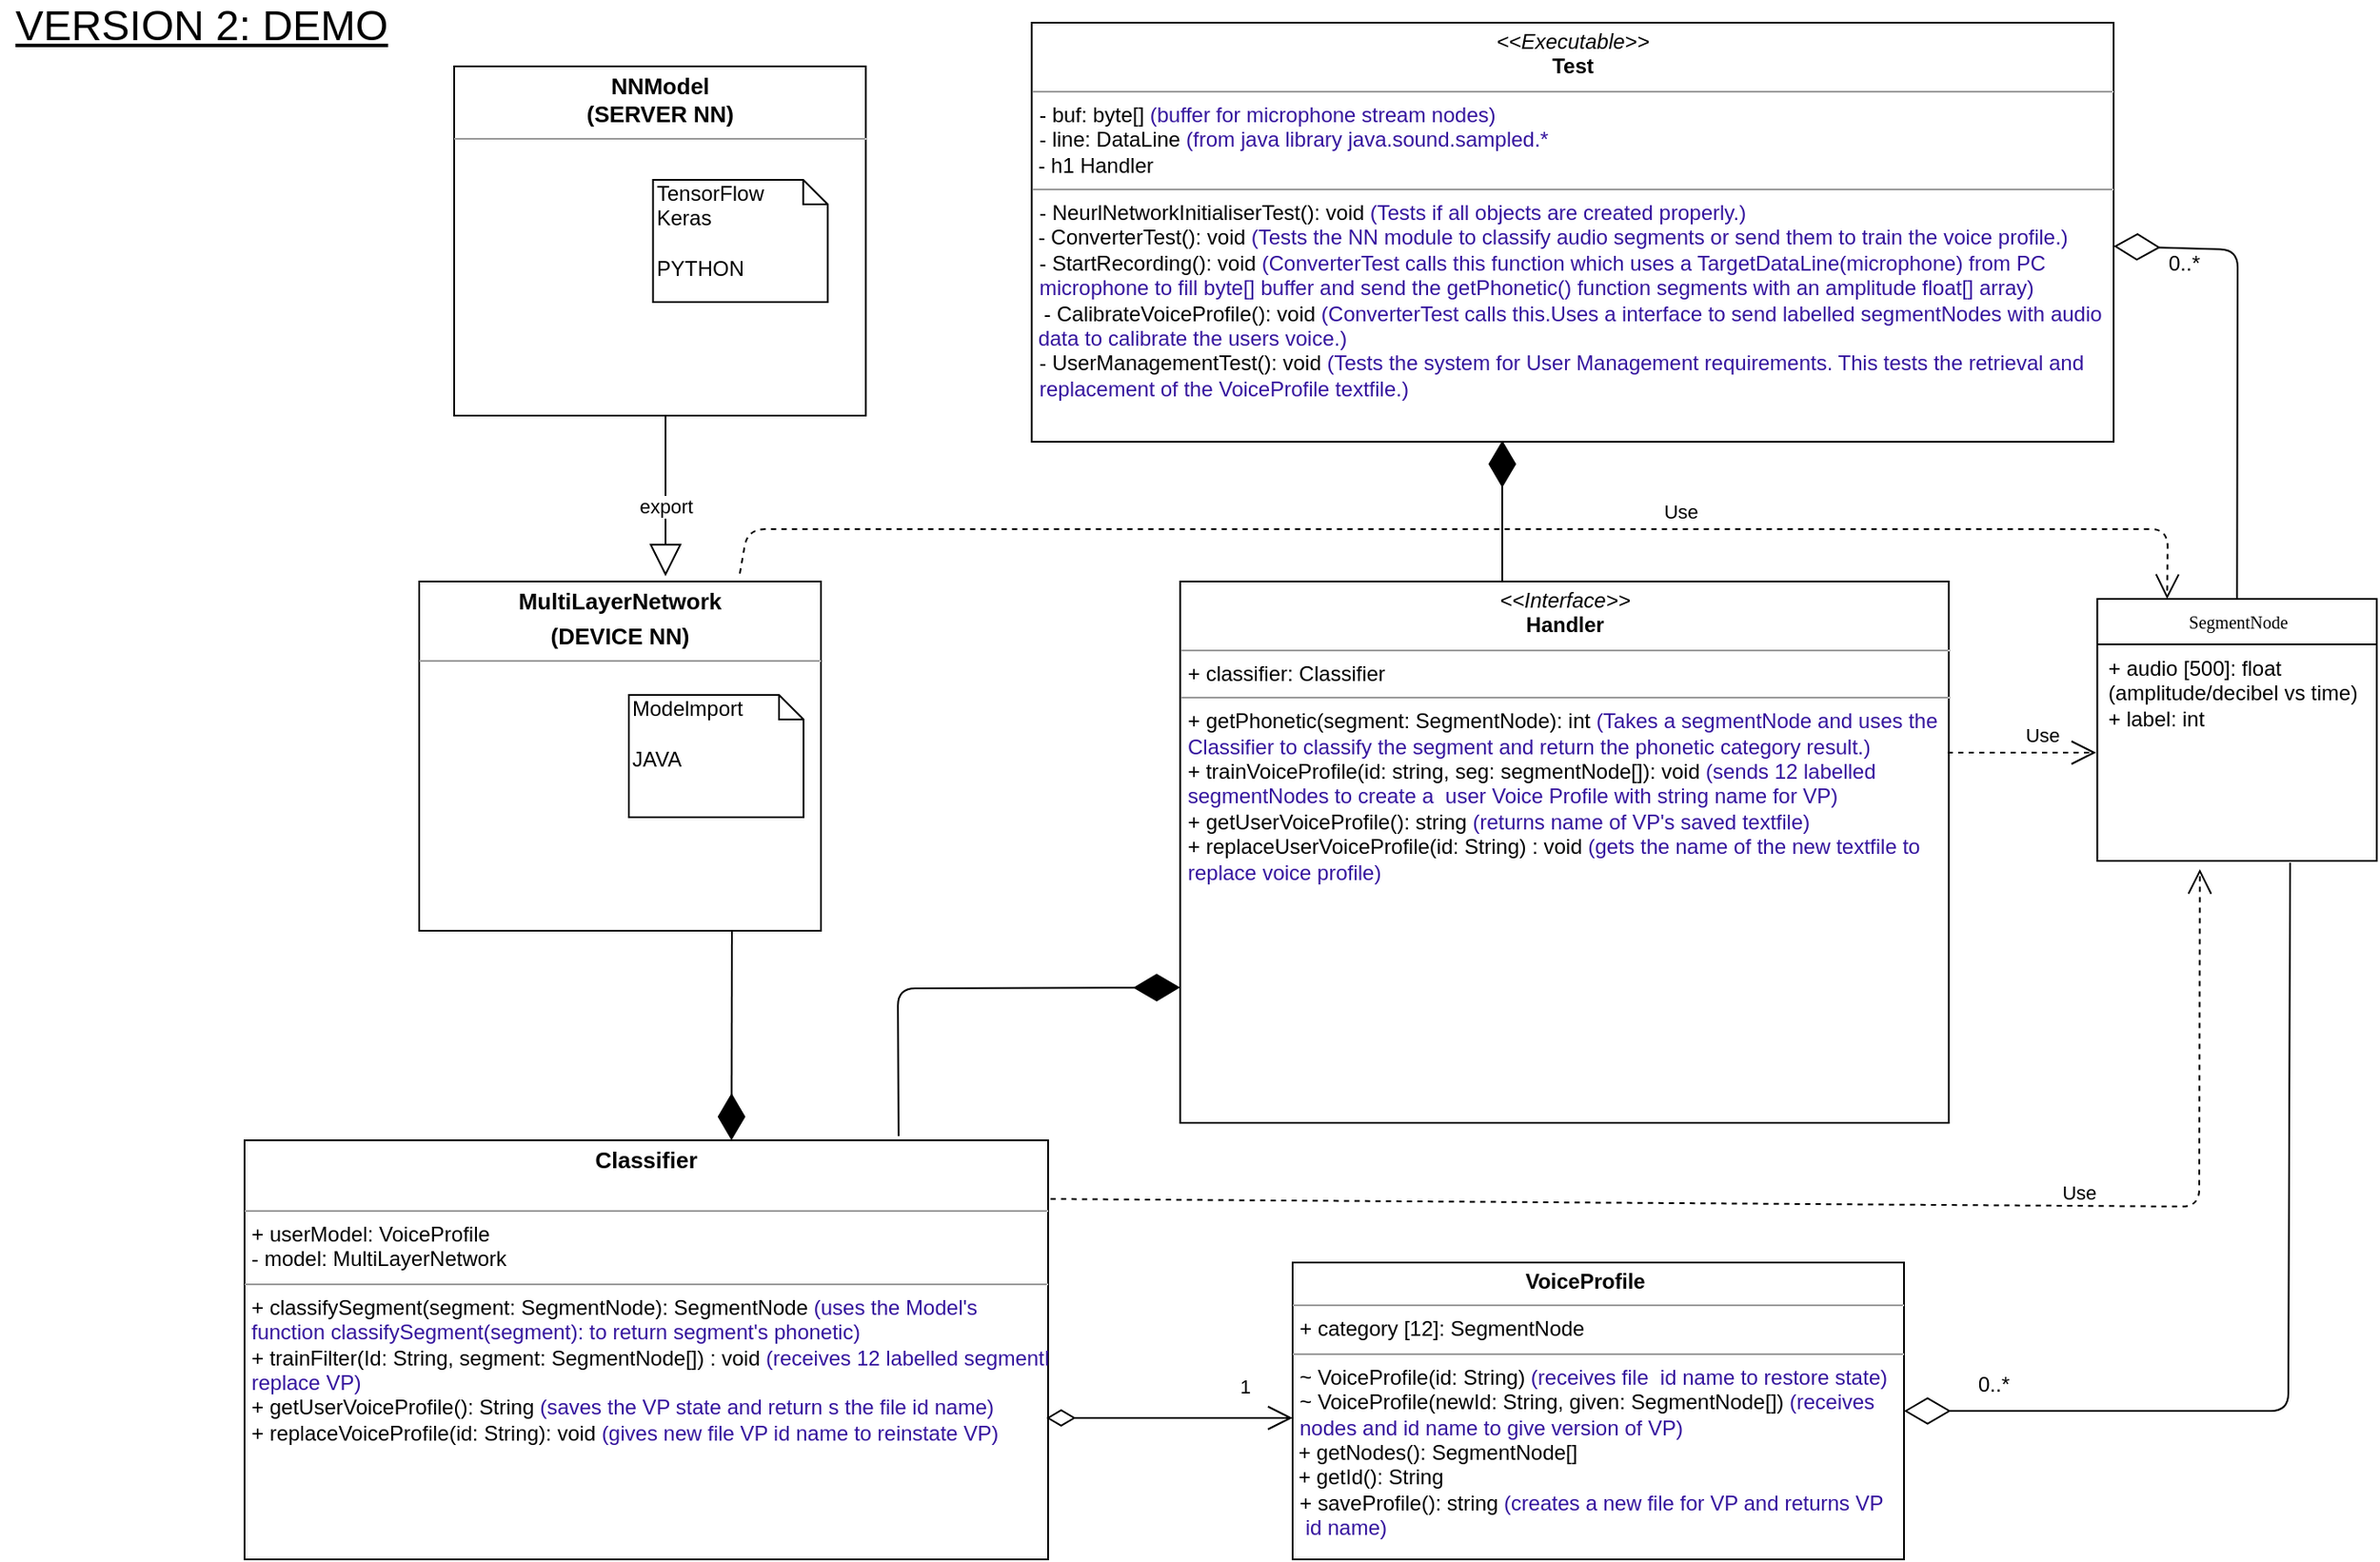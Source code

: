 <mxfile version="13.0.6" type="device"><diagram name="Page-1" id="c4acf3e9-155e-7222-9cf6-157b1a14988f"><mxGraphModel dx="371" dy="1716" grid="1" gridSize="10" guides="1" tooltips="1" connect="1" arrows="1" fold="1" page="1" pageScale="1" pageWidth="850" pageHeight="1100" background="#ffffff" math="0" shadow="0"><root><mxCell id="0"/><mxCell id="1" parent="0"/><mxCell id="5d2195bd80daf111-15" value="&lt;p style=&quot;margin: 4px 0px 0px ; text-align: center&quot;&gt;&lt;i&gt;&amp;lt;&amp;lt;Executable&amp;gt;&amp;gt;&lt;/i&gt;&lt;br&gt;&lt;b&gt;Test&lt;/b&gt;&lt;/p&gt;&lt;hr size=&quot;1&quot;&gt;&lt;p style=&quot;margin: 0px 0px 0px 4px&quot;&gt;- buf: byte[]&amp;nbsp;&lt;font color=&quot;#35159e&quot;&gt;(buffer for microphone stream nodes)&lt;/font&gt;&lt;/p&gt;&lt;p style=&quot;margin: 0px 0px 0px 4px&quot;&gt;- line: DataLine &lt;font color=&quot;#35159e&quot;&gt;(from java library java.sound.sampled.*&lt;/font&gt;&lt;/p&gt;&amp;nbsp;- h1 Handler&lt;br&gt;&lt;hr size=&quot;1&quot;&gt;&lt;p style=&quot;margin: 0px 0px 0px 4px&quot;&gt;&lt;/p&gt;&lt;p style=&quot;margin: 0px 0px 0px 4px&quot;&gt;- NeurlNetworkInitialiserTest(): void&amp;nbsp;&lt;font color=&quot;#35159e&quot;&gt;&lt;span&gt;(Tests if all objects are created properly&lt;/span&gt;.&lt;span&gt;)&lt;/span&gt;&lt;span&gt;&amp;nbsp;&lt;/span&gt;&lt;/font&gt;&lt;/p&gt;&amp;nbsp;- ConverterTest(): void&amp;nbsp;&lt;font color=&quot;#35159e&quot;&gt;(Tests the NN module to classify audio segments or send them to train the voice profile.)&lt;/font&gt;&lt;p style=&quot;margin: 0px 0px 0px 4px&quot;&gt;&lt;span style=&quot;font-family: monospace ; font-size: 0px&quot;&gt;%3CmxGraphModel%3E%3Croot%3E%3CmxCell%20id%3D%220%22%2F%3E%3CmxCell%20id%3D%221%22%20parent%3D%220%22%2F%3E%3CmxCell%20id%3D%222%22%20value%3D%221%22%20style%3D%22endArrow%3Dopen%3Bhtml%3D1%3BendSize%3D12%3BstartArrow%3DdiamondThin%3BstartSize%3D14%3BstartFill%3D0%3BedgeStyle%3DorthogonalEdgeStyle%3Balign%3Dleft%3BverticalAlign%3Dbottom%3B%22%20edge%3D%221%22%20parent%3D%221%22%3E%3CmxGeometry%20x%3D%22-0.692%22%20y%3D%22-10%22%20relative%3D%221%22%20as%3D%22geometry%22%3E%3CmxPoint%20x%3D%22630%22%20y%3D%22550%22%20as%3D%22sourcePoint%22%2F%3E%3CmxPoint%20x%3D%22578%22%20y%3D%22440%22%20as%3D%22targetPoint%22%2F%3E%3CArray%20as%3D%22points%22%3E%3CmxPoint%20x%3D%22578%22%20y%3D%22550%22%2F%3E%3C%2FArray%3E%3CmxPoint%20x%3D%22-1%22%20as%3D%22offset%22%2F%3E%3C%2FmxGeometry%3E%3C%2FmxCell%3E%3C%2Froot%3E%3C%2FmxGraphModel%-&lt;/span&gt;-&amp;nbsp;&lt;span&gt;StartRecording(): void&amp;nbsp;&lt;/span&gt;&lt;font color=&quot;#35159e&quot;&gt;&lt;span&gt;(ConverterTest calls this function which&amp;nbsp;&lt;/span&gt;&lt;span&gt;uses a TargetDataLine(microphone) from PC&amp;nbsp;&lt;/span&gt;&lt;/font&gt;&lt;/p&gt;&lt;p style=&quot;margin: 0px 0px 0px 4px&quot;&gt;&lt;font color=&quot;#35159e&quot;&gt;&lt;span&gt;microphone to fill byte[] buffer and send the getPhonetic() function segments with an amplitude float[] array)&amp;nbsp;&lt;/span&gt;&lt;/font&gt;&lt;/p&gt;&amp;nbsp; - CalibrateVoiceProfile(): void &lt;font color=&quot;#35159e&quot;&gt;(ConverterTest calls this.Uses a interface to send labelled segmentNodes with audio&lt;br&gt;&amp;nbsp;data to calibrate the users voice.)&lt;/font&gt;&lt;span&gt;&amp;nbsp;&lt;/span&gt;&lt;p style=&quot;margin: 0px 0px 0px 4px&quot;&gt;- UserManagementTest(): void &lt;font color=&quot;#35159e&quot;&gt;(Tests the system for User Management requirements. This tests the retrieval and&lt;/font&gt;&lt;/p&gt;&lt;p style=&quot;margin: 0px 0px 0px 4px&quot;&gt;&lt;font color=&quot;#35159e&quot;&gt;replacement of the VoiceProfile textfile.)&lt;/font&gt;&lt;font color=&quot;#35159e&quot;&gt;&lt;span&gt;&lt;br&gt;&lt;/span&gt;&lt;/font&gt;&lt;/p&gt;" style="verticalAlign=top;align=left;overflow=fill;fontSize=12;fontFamily=Helvetica;html=1;rounded=0;shadow=0;comic=0;labelBackgroundColor=none;strokeWidth=1" parent="1" vertex="1"><mxGeometry x="1770.66" y="-1030" width="619.34" height="240" as="geometry"/></mxCell><mxCell id="5d2195bd80daf111-18" value="&lt;p style=&quot;margin: 4px 0px 0px ; text-align: center&quot;&gt;&lt;i&gt;&amp;lt;&amp;lt;Interface&amp;gt;&amp;gt;&lt;/i&gt;&lt;br&gt;&lt;b&gt;Handler&lt;/b&gt;&lt;/p&gt;&lt;hr size=&quot;1&quot;&gt;&lt;p style=&quot;margin: 0px 0px 0px 4px&quot;&gt;+ classifier: Classifier&lt;br&gt;&lt;/p&gt;&lt;hr size=&quot;1&quot;&gt;&lt;p style=&quot;margin: 0px 0px 0px 4px&quot;&gt;+ getPhonetic(segment: SegmentNode): int &lt;font color=&quot;#35159e&quot;&gt;(Takes a segmentNode and uses the&amp;nbsp;&lt;/font&gt;&lt;/p&gt;&lt;p style=&quot;margin: 0px 0px 0px 4px&quot;&gt;&lt;font color=&quot;#35159e&quot;&gt;Classifier to classify the segment and return the phonetic category result.)&lt;/font&gt;&lt;/p&gt;&lt;p style=&quot;margin: 0px 0px 0px 4px&quot;&gt;+ trainVoiceProfile(id: string, seg: segmentNode[]): void&amp;nbsp;&lt;span style=&quot;color: rgb(53 , 21 , 158)&quot;&gt;(sends 12 labelled&amp;nbsp;&lt;/span&gt;&lt;/p&gt;&lt;p style=&quot;margin: 0px 0px 0px 4px&quot;&gt;&lt;span style=&quot;color: rgb(53 , 21 , 158)&quot;&gt;segmentNodes&amp;nbsp;&lt;/span&gt;&lt;span style=&quot;color: rgb(53 , 21 , 158)&quot;&gt;to create a&amp;nbsp;&amp;nbsp;&lt;/span&gt;&lt;span style=&quot;color: rgb(53 , 21 , 158)&quot;&gt;user Voice Profile with string name for VP)&lt;/span&gt;&lt;/p&gt;&lt;p style=&quot;margin: 0px 0px 0px 4px&quot;&gt;+ getUserVoiceProfile(): string &lt;font color=&quot;#35159e&quot;&gt;(returns name of VP's saved textfile)&lt;/font&gt;&lt;/p&gt;&lt;p style=&quot;margin: 0px 0px 0px 4px&quot;&gt;+ replaceUserVoiceProfile(id: String) : void &lt;font color=&quot;#35159e&quot;&gt;(gets the name of the new textfile to&amp;nbsp;&lt;/font&gt;&lt;/p&gt;&lt;p style=&quot;margin: 0px 0px 0px 4px&quot;&gt;&lt;font color=&quot;#35159e&quot;&gt;replace voice profile)&lt;/font&gt;&lt;/p&gt;" style="verticalAlign=top;align=left;overflow=fill;fontSize=12;fontFamily=Helvetica;html=1;rounded=0;shadow=0;comic=0;labelBackgroundColor=none;strokeWidth=1" parent="1" vertex="1"><mxGeometry x="1855.66" y="-710" width="440" height="310" as="geometry"/></mxCell><mxCell id="5d2195bd80daf111-19" value="&lt;p style=&quot;margin: 0px ; margin-top: 4px ; text-align: center&quot;&gt;&lt;b&gt;&lt;font style=&quot;font-size: 13px&quot;&gt;Classifier&lt;/font&gt;&lt;/b&gt;&lt;/p&gt;&lt;b style=&quot;text-align: center&quot;&gt;&lt;br&gt;&lt;/b&gt;&lt;hr size=&quot;1&quot;&gt;&lt;p style=&quot;margin: 0px ; margin-left: 4px&quot;&gt;&lt;span&gt;+ userModel: VoiceProfile&lt;/span&gt;&lt;br&gt;&lt;/p&gt;&lt;p style=&quot;margin: 0px ; margin-left: 4px&quot;&gt;&lt;span&gt;- model: MultiLayerNetwork&lt;/span&gt;&lt;/p&gt;&lt;hr size=&quot;1&quot;&gt;&lt;p style=&quot;margin: 0px ; margin-left: 4px&quot;&gt;+ classifySegment(segment: SegmentNode): SegmentNode &lt;font color=&quot;#35159e&quot;&gt;(uses&amp;nbsp;&lt;/font&gt;&lt;span style=&quot;color: rgb(53 , 21 , 158)&quot;&gt;the Model's&amp;nbsp;&lt;/span&gt;&lt;/p&gt;&lt;p style=&quot;margin: 0px ; margin-left: 4px&quot;&gt;&lt;span style=&quot;color: rgb(53 , 21 , 158)&quot;&gt;function classifySegment(segment): to return segment's phonetic)&lt;/span&gt;&lt;/p&gt;&lt;p style=&quot;margin: 0px ; margin-left: 4px&quot;&gt;+ trainFilter(Id: String, segment: SegmentNode[]) : void &lt;font color=&quot;#35159e&quot;&gt;(receives 12 labelled segmentNodes to&amp;nbsp;&lt;/font&gt;&lt;/p&gt;&lt;p style=&quot;margin: 0px ; margin-left: 4px&quot;&gt;&lt;font color=&quot;#35159e&quot;&gt;replace VP)&lt;/font&gt;&lt;/p&gt;&lt;p style=&quot;margin: 0px ; margin-left: 4px&quot;&gt;+ getUserVoiceProfile(): String &lt;font color=&quot;#35159e&quot;&gt;(saves the VP state and return s the file id name)&lt;/font&gt;&lt;/p&gt;&lt;p style=&quot;margin: 0px ; margin-left: 4px&quot;&gt;+ replaceVoiceProfile(id: String): void &lt;font color=&quot;#35159e&quot;&gt;(gives new file VP id name to reinstate VP)&lt;/font&gt;&lt;/p&gt;" style="verticalAlign=top;align=left;overflow=fill;fontSize=12;fontFamily=Helvetica;html=1;rounded=0;shadow=0;comic=0;labelBackgroundColor=none;strokeWidth=1" parent="1" vertex="1"><mxGeometry x="1320" y="-390" width="460" height="240" as="geometry"/></mxCell><mxCell id="5d2195bd80daf111-20" value="&lt;p style=&quot;margin: 4px 0px 0px ; text-align: center ; font-size: 13px&quot;&gt;&lt;b&gt;NNModel&lt;br&gt;(SERVER NN)&lt;/b&gt;&lt;/p&gt;&lt;hr size=&quot;1&quot;&gt;&lt;p style=&quot;margin: 0px ; margin-left: 4px&quot;&gt;&lt;/p&gt;&lt;p style=&quot;margin: 0px ; margin-left: 4px&quot;&gt;&lt;br&gt;&lt;/p&gt;" style="verticalAlign=top;align=left;overflow=fill;fontSize=12;fontFamily=Helvetica;html=1;rounded=0;shadow=0;comic=0;labelBackgroundColor=none;strokeWidth=1" parent="1" vertex="1"><mxGeometry x="1440" y="-1005" width="235.66" height="200" as="geometry"/></mxCell><mxCell id="X6qgDDWaroZu4juMf_Gi-1" value="" style="endArrow=diamondThin;endFill=0;endSize=24;html=1;exitX=0.5;exitY=0;exitDx=0;exitDy=0;" parent="1" source="17acba5748e5396b-20" edge="1"><mxGeometry width="160" relative="1" as="geometry"><mxPoint x="2544.34" y="-898" as="sourcePoint"/><mxPoint x="2390" y="-902" as="targetPoint"/><Array as="points"><mxPoint x="2461" y="-900"/></Array></mxGeometry></mxCell><mxCell id="wpiUV7GLhm-SO3Hi-cqz-15" value="0..*" style="text;html=1;align=center;verticalAlign=middle;resizable=0;points=[];labelBackgroundColor=#ffffff;" parent="X6qgDDWaroZu4juMf_Gi-1" vertex="1" connectable="0"><mxGeometry x="-0.343" y="3" relative="1" as="geometry"><mxPoint x="-27.82" y="-102.99" as="offset"/></mxGeometry></mxCell><mxCell id="X6qgDDWaroZu4juMf_Gi-6" value="" style="endArrow=diamondThin;endFill=1;endSize=24;html=1;entryX=0;entryY=0.75;entryDx=0;entryDy=0;exitX=0.814;exitY=-0.01;exitDx=0;exitDy=0;exitPerimeter=0;" parent="1" source="5d2195bd80daf111-19" target="5d2195bd80daf111-18" edge="1"><mxGeometry width="160" relative="1" as="geometry"><mxPoint x="1870.66" y="-260" as="sourcePoint"/><mxPoint x="1855.66" y="-340" as="targetPoint"/><Array as="points"><mxPoint x="1694" y="-477"/></Array></mxGeometry></mxCell><mxCell id="X6qgDDWaroZu4juMf_Gi-8" value="TensorFlow&lt;br&gt;Keras&lt;br&gt;&lt;br&gt;PYTHON" style="shape=note;whiteSpace=wrap;html=1;size=14;verticalAlign=top;align=left;spacingTop=-6;" parent="1" vertex="1"><mxGeometry x="1553.83" y="-940" width="100" height="70" as="geometry"/></mxCell><mxCell id="X6qgDDWaroZu4juMf_Gi-11" value="Use" style="endArrow=open;endSize=12;dashed=1;html=1;entryX=0.25;entryY=0;entryDx=0;entryDy=0;exitX=0.798;exitY=-0.023;exitDx=0;exitDy=0;exitPerimeter=0;" parent="1" source="pyhm334M1OpJpdS0ENAY-2" edge="1" target="17acba5748e5396b-20"><mxGeometry x="0.275" y="10" width="160" relative="1" as="geometry"><mxPoint x="2075.66" y="-750" as="sourcePoint"/><mxPoint x="2075.66" y="-710" as="targetPoint"/><mxPoint as="offset"/><Array as="points"><mxPoint x="1608" y="-740"/><mxPoint x="2421" y="-740"/></Array></mxGeometry></mxCell><mxCell id="wpiUV7GLhm-SO3Hi-cqz-7" value="&lt;p style=&quot;margin: 0px ; margin-top: 4px ; text-align: center&quot;&gt;&lt;/p&gt;&lt;b style=&quot;text-align: center&quot;&gt;&amp;nbsp; &amp;nbsp; &amp;nbsp; &amp;nbsp; &amp;nbsp; &amp;nbsp; &amp;nbsp; &amp;nbsp; &amp;nbsp; &amp;nbsp; &amp;nbsp; &amp;nbsp; &amp;nbsp; &amp;nbsp; &amp;nbsp; &amp;nbsp; &amp;nbsp; &amp;nbsp; &amp;nbsp; &amp;nbsp; VoiceProfile&lt;/b&gt;&lt;b style=&quot;text-align: center&quot;&gt;&lt;br&gt;&lt;/b&gt;&lt;hr size=&quot;1&quot;&gt;&lt;p style=&quot;margin: 0px ; margin-left: 4px&quot;&gt;+ category [12]: SegmentNode&lt;br&gt;&lt;/p&gt;&lt;hr size=&quot;1&quot;&gt;&lt;p style=&quot;margin: 0px 0px 0px 4px&quot;&gt;~ VoiceProfile(id: String) &lt;font color=&quot;#35159e&quot;&gt;(receives file&amp;nbsp; id name to restore state)&lt;/font&gt;&lt;/p&gt;&lt;p style=&quot;margin: 0px 0px 0px 4px&quot;&gt;~ VoiceProfile(newId: String, given: SegmentNode[]) &lt;font color=&quot;#35159e&quot;&gt;(receives&amp;nbsp;&lt;/font&gt;&lt;/p&gt;&lt;p style=&quot;margin: 0px 0px 0px 4px&quot;&gt;&lt;font color=&quot;#35159e&quot;&gt;nodes and id name to give version of VP)&lt;/font&gt;&lt;br&gt;&lt;/p&gt;&amp;nbsp;+ getNodes(): SegmentNode[]&lt;br&gt;&lt;span&gt;&amp;nbsp;+ getId(): String&lt;/span&gt;&lt;p style=&quot;margin: 0px 0px 0px 4px&quot;&gt;+ saveProfile(): string&lt;font color=&quot;#35159e&quot;&gt; (creates a new file for VP and returns VP&lt;/font&gt;&lt;/p&gt;&lt;p style=&quot;margin: 0px 0px 0px 4px&quot;&gt;&lt;font color=&quot;#35159e&quot;&gt;&amp;nbsp;id name)&lt;/font&gt;&lt;/p&gt;" style="verticalAlign=top;align=left;overflow=fill;fontSize=12;fontFamily=Helvetica;html=1;rounded=0;shadow=0;comic=0;labelBackgroundColor=none;strokeWidth=1" parent="1" vertex="1"><mxGeometry x="1920" y="-320" width="350" height="170" as="geometry"/></mxCell><mxCell id="wpiUV7GLhm-SO3Hi-cqz-16" value="1" style="endArrow=open;html=1;endSize=12;startArrow=diamondThin;startSize=14;startFill=0;edgeStyle=orthogonalEdgeStyle;align=left;verticalAlign=bottom;" parent="1" target="wpiUV7GLhm-SO3Hi-cqz-7" edge="1"><mxGeometry x="0.542" y="9" relative="1" as="geometry"><mxPoint x="1779" y="-231" as="sourcePoint"/><mxPoint x="1755.66" y="-231" as="targetPoint"/><Array as="points"><mxPoint x="1779" y="-231"/></Array><mxPoint as="offset"/></mxGeometry></mxCell><mxCell id="17acba5748e5396b-20" value="SegmentNode" style="swimlane;html=1;fontStyle=0;childLayout=stackLayout;horizontal=1;startSize=26;fillColor=none;horizontalStack=0;resizeParent=1;resizeLast=0;collapsible=1;marginBottom=0;swimlaneFillColor=#ffffff;rounded=0;shadow=0;comic=0;labelBackgroundColor=none;strokeWidth=1;fontFamily=Verdana;fontSize=10;align=center;" parent="1" vertex="1"><mxGeometry x="2380.66" y="-700" width="160" height="150" as="geometry"/></mxCell><mxCell id="17acba5748e5396b-26" value="+ audio [500]: float&lt;br&gt;(amplitude/decibel&amp;nbsp;vs time)&amp;nbsp;&lt;br&gt;+ label: int" style="text;html=1;strokeColor=none;fillColor=none;align=left;verticalAlign=top;spacingLeft=4;spacingRight=4;whiteSpace=wrap;overflow=hidden;rotatable=0;points=[[0,0.5],[1,0.5]];portConstraint=eastwest;" parent="17acba5748e5396b-20" vertex="1"><mxGeometry y="26" width="160" height="124" as="geometry"/></mxCell><mxCell id="qwJXLlc2_i_9_mw2Derp-1" value="&lt;font style=&quot;font-size: 24px&quot;&gt;&lt;u&gt;VERSION 2: DEMO&lt;/u&gt;&lt;/font&gt;" style="text;html=1;align=center;verticalAlign=middle;resizable=0;points=[];autosize=1;" parent="1" vertex="1"><mxGeometry x="1180" y="-1038" width="230" height="20" as="geometry"/></mxCell><mxCell id="qwJXLlc2_i_9_mw2Derp-6" value="" style="endArrow=diamondThin;endFill=0;endSize=24;html=1;entryX=1;entryY=0.5;entryDx=0;entryDy=0;exitX=0.69;exitY=1.008;exitDx=0;exitDy=0;exitPerimeter=0;" parent="1" target="wpiUV7GLhm-SO3Hi-cqz-7" edge="1" source="17acba5748e5396b-26"><mxGeometry width="160" relative="1" as="geometry"><mxPoint x="2400" y="-550" as="sourcePoint"/><mxPoint x="2106" y="-300" as="targetPoint"/><Array as="points"><mxPoint x="2490" y="-235"/></Array></mxGeometry></mxCell><mxCell id="qwJXLlc2_i_9_mw2Derp-7" value="0..*" style="text;html=1;align=center;verticalAlign=middle;resizable=0;points=[];labelBackgroundColor=#ffffff;" parent="qwJXLlc2_i_9_mw2Derp-6" vertex="1" connectable="0"><mxGeometry x="0.873" y="1" relative="1" as="geometry"><mxPoint x="16.66" y="-15.86" as="offset"/></mxGeometry></mxCell><mxCell id="pyhm334M1OpJpdS0ENAY-2" value="&lt;p style=&quot;margin: 4px 0px 0px ; text-align: center ; font-size: 13px&quot;&gt;&lt;b&gt;MultiLayerNetwork&lt;/b&gt;&lt;/p&gt;&lt;p style=&quot;margin: 4px 0px 0px ; text-align: center ; font-size: 13px&quot;&gt;&lt;b&gt;(DEVICE NN)&lt;/b&gt;&lt;/p&gt;&lt;hr size=&quot;1&quot;&gt;&lt;p style=&quot;margin: 0px ; margin-left: 4px&quot;&gt;&lt;/p&gt;&lt;p style=&quot;margin: 0px ; margin-left: 4px&quot;&gt;&lt;br&gt;&lt;/p&gt;" style="verticalAlign=top;align=left;overflow=fill;fontSize=12;fontFamily=Helvetica;html=1;rounded=0;shadow=0;comic=0;labelBackgroundColor=none;strokeWidth=1" vertex="1" parent="1"><mxGeometry x="1420" y="-710" width="230" height="200" as="geometry"/></mxCell><mxCell id="pyhm334M1OpJpdS0ENAY-3" value="export" style="endArrow=block;endSize=16;endFill=0;html=1;" edge="1" parent="1"><mxGeometry x="0.111" width="160" relative="1" as="geometry"><mxPoint x="1561" y="-805" as="sourcePoint"/><mxPoint x="1561" y="-713" as="targetPoint"/><Array as="points"/><mxPoint y="1" as="offset"/></mxGeometry></mxCell><mxCell id="pyhm334M1OpJpdS0ENAY-4" value="Use" style="endArrow=open;endSize=12;dashed=1;html=1;entryX=0.367;entryY=1.038;entryDx=0;entryDy=0;entryPerimeter=0;exitX=1.003;exitY=0.14;exitDx=0;exitDy=0;exitPerimeter=0;" edge="1" parent="1" source="5d2195bd80daf111-19" target="17acba5748e5396b-26"><mxGeometry x="0.384" y="8" width="160" relative="1" as="geometry"><mxPoint x="1802.224" y="-350" as="sourcePoint"/><mxPoint x="1800.0" y="-250" as="targetPoint"/><mxPoint as="offset"/><Array as="points"><mxPoint x="2439" y="-352"/></Array></mxGeometry></mxCell><mxCell id="pyhm334M1OpJpdS0ENAY-5" value="" style="endArrow=diamondThin;endFill=1;endSize=24;html=1;entryX=0.435;entryY=0.997;entryDx=0;entryDy=0;exitX=0.419;exitY=0;exitDx=0;exitDy=0;exitPerimeter=0;entryPerimeter=0;" edge="1" parent="1" source="5d2195bd80daf111-18" target="5d2195bd80daf111-15"><mxGeometry width="160" relative="1" as="geometry"><mxPoint x="1880.44" y="-690" as="sourcePoint"/><mxPoint x="2041.66" y="-774.8" as="targetPoint"/><Array as="points"><mxPoint x="2040" y="-760"/></Array></mxGeometry></mxCell><mxCell id="pyhm334M1OpJpdS0ENAY-6" value="" style="endArrow=diamondThin;endFill=1;endSize=24;html=1;entryX=0.606;entryY=0;entryDx=0;entryDy=0;entryPerimeter=0;" edge="1" parent="1" target="5d2195bd80daf111-19"><mxGeometry width="160" relative="1" as="geometry"><mxPoint x="1599" y="-510" as="sourcePoint"/><mxPoint x="1611.66" y="-467.5" as="targetPoint"/><Array as="points"/></mxGeometry></mxCell><mxCell id="pyhm334M1OpJpdS0ENAY-7" value="Use" style="endArrow=open;endSize=12;dashed=1;html=1;" edge="1" parent="1"><mxGeometry x="0.275" y="10" width="160" relative="1" as="geometry"><mxPoint x="2295" y="-612" as="sourcePoint"/><mxPoint x="2380" y="-612" as="targetPoint"/><mxPoint as="offset"/><Array as="points"><mxPoint x="2330" y="-612"/></Array></mxGeometry></mxCell><mxCell id="pyhm334M1OpJpdS0ENAY-8" value="Modelmport&lt;br&gt;&lt;br&gt;JAVA" style="shape=note;whiteSpace=wrap;html=1;size=14;verticalAlign=top;align=left;spacingTop=-6;" vertex="1" parent="1"><mxGeometry x="1540.0" y="-645" width="100" height="70" as="geometry"/></mxCell></root></mxGraphModel></diagram></mxfile>
